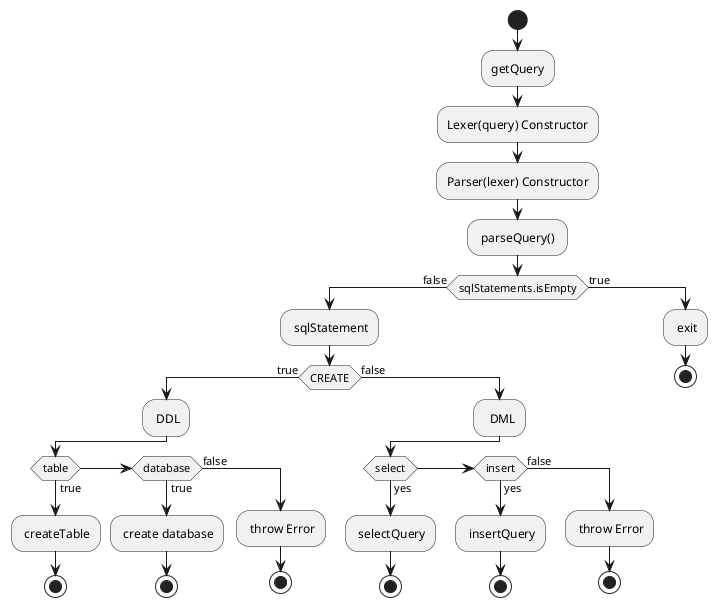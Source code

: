 @startuml
'https://plantuml.com/activity-diagram-beta

start
:getQuery;
:Lexer(query) Constructor;
:Parser(lexer) Constructor;
: parseQuery() ;
if(sqlStatements.isEmpty) then (false)
    : sqlStatement;
    if(CREATE) then (true)
        : DDL;
        if(table) then(true)
            : createTable;
            stop;
        elseif(database) then(true)
            : create database;
            stop;

        else(false)
            : throw Error;
            stop;
        endif;
    else (false)
        :  DML;
        if(select) then(yes)
            : selectQuery;
            stop;

        elseif(insert) then(yes)
            : insertQuery;
            stop;

        else (false)
             : throw Error;
             stop;
        endif;
    endif;

else (true)
    : exit;
   /'
if (Page.onSecurityCheck) then (true)
  :Page.onInit();
  if (isForward?) then (no)
    :Process controls;
    if (continue processing?) then (no)
      stop
    endif

    if (isPost?) then (yes)
      :Page.onPost();
    else (no)
      :Page.onGet();
    endif
    :Page.onRender();
  endif
else (false)
endif

if (do redirect?) then (yes)
  :redirect process;
else
  if (do forward?) then (yes)
    :Forward request;
  else (no)
    :Render page template;
  endif
endif'/

stop

@enduml
